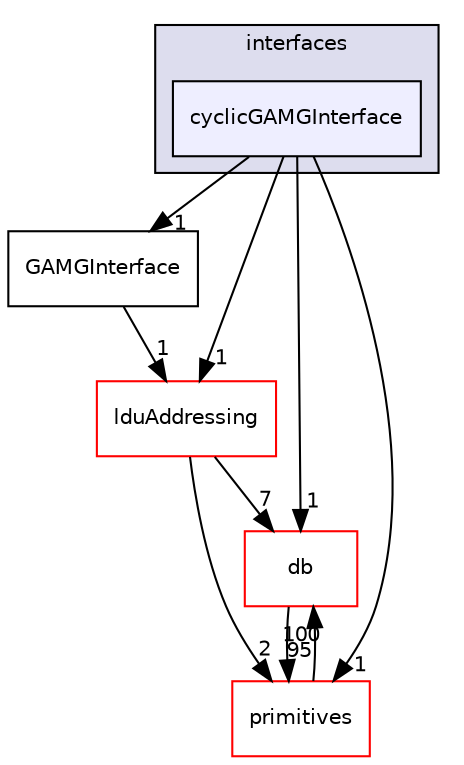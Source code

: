 digraph "src/OpenFOAM/matrices/lduMatrix/solvers/GAMG/interfaces/cyclicGAMGInterface" {
  bgcolor=transparent;
  compound=true
  node [ fontsize="10", fontname="Helvetica"];
  edge [ labelfontsize="10", labelfontname="Helvetica"];
  subgraph clusterdir_354e0e3f4a321ccc8878de612aa38840 {
    graph [ bgcolor="#ddddee", pencolor="black", label="interfaces" fontname="Helvetica", fontsize="10", URL="dir_354e0e3f4a321ccc8878de612aa38840.html"]
  dir_54eaed930cf8f51515bcb63d6d07435f [shape=box, label="cyclicGAMGInterface", style="filled", fillcolor="#eeeeff", pencolor="black", URL="dir_54eaed930cf8f51515bcb63d6d07435f.html"];
  }
  dir_da3433395e359af1783e5baa6b094d5b [shape=box label="GAMGInterface" URL="dir_da3433395e359af1783e5baa6b094d5b.html"];
  dir_63c634f7a7cfd679ac26c67fb30fc32f [shape=box label="db" color="red" URL="dir_63c634f7a7cfd679ac26c67fb30fc32f.html"];
  dir_12547202c65033a69d4e18947f2fbe2a [shape=box label="lduAddressing" color="red" URL="dir_12547202c65033a69d4e18947f2fbe2a.html"];
  dir_3e50f45338116b169052b428016851aa [shape=box label="primitives" color="red" URL="dir_3e50f45338116b169052b428016851aa.html"];
  dir_da3433395e359af1783e5baa6b094d5b->dir_12547202c65033a69d4e18947f2fbe2a [headlabel="1", labeldistance=1.5 headhref="dir_002497_002440.html"];
  dir_54eaed930cf8f51515bcb63d6d07435f->dir_da3433395e359af1783e5baa6b094d5b [headlabel="1", labeldistance=1.5 headhref="dir_002496_002497.html"];
  dir_54eaed930cf8f51515bcb63d6d07435f->dir_63c634f7a7cfd679ac26c67fb30fc32f [headlabel="1", labeldistance=1.5 headhref="dir_002496_002218.html"];
  dir_54eaed930cf8f51515bcb63d6d07435f->dir_12547202c65033a69d4e18947f2fbe2a [headlabel="1", labeldistance=1.5 headhref="dir_002496_002440.html"];
  dir_54eaed930cf8f51515bcb63d6d07435f->dir_3e50f45338116b169052b428016851aa [headlabel="1", labeldistance=1.5 headhref="dir_002496_002628.html"];
  dir_63c634f7a7cfd679ac26c67fb30fc32f->dir_3e50f45338116b169052b428016851aa [headlabel="95", labeldistance=1.5 headhref="dir_002218_002628.html"];
  dir_12547202c65033a69d4e18947f2fbe2a->dir_63c634f7a7cfd679ac26c67fb30fc32f [headlabel="7", labeldistance=1.5 headhref="dir_002440_002218.html"];
  dir_12547202c65033a69d4e18947f2fbe2a->dir_3e50f45338116b169052b428016851aa [headlabel="2", labeldistance=1.5 headhref="dir_002440_002628.html"];
  dir_3e50f45338116b169052b428016851aa->dir_63c634f7a7cfd679ac26c67fb30fc32f [headlabel="100", labeldistance=1.5 headhref="dir_002628_002218.html"];
}
